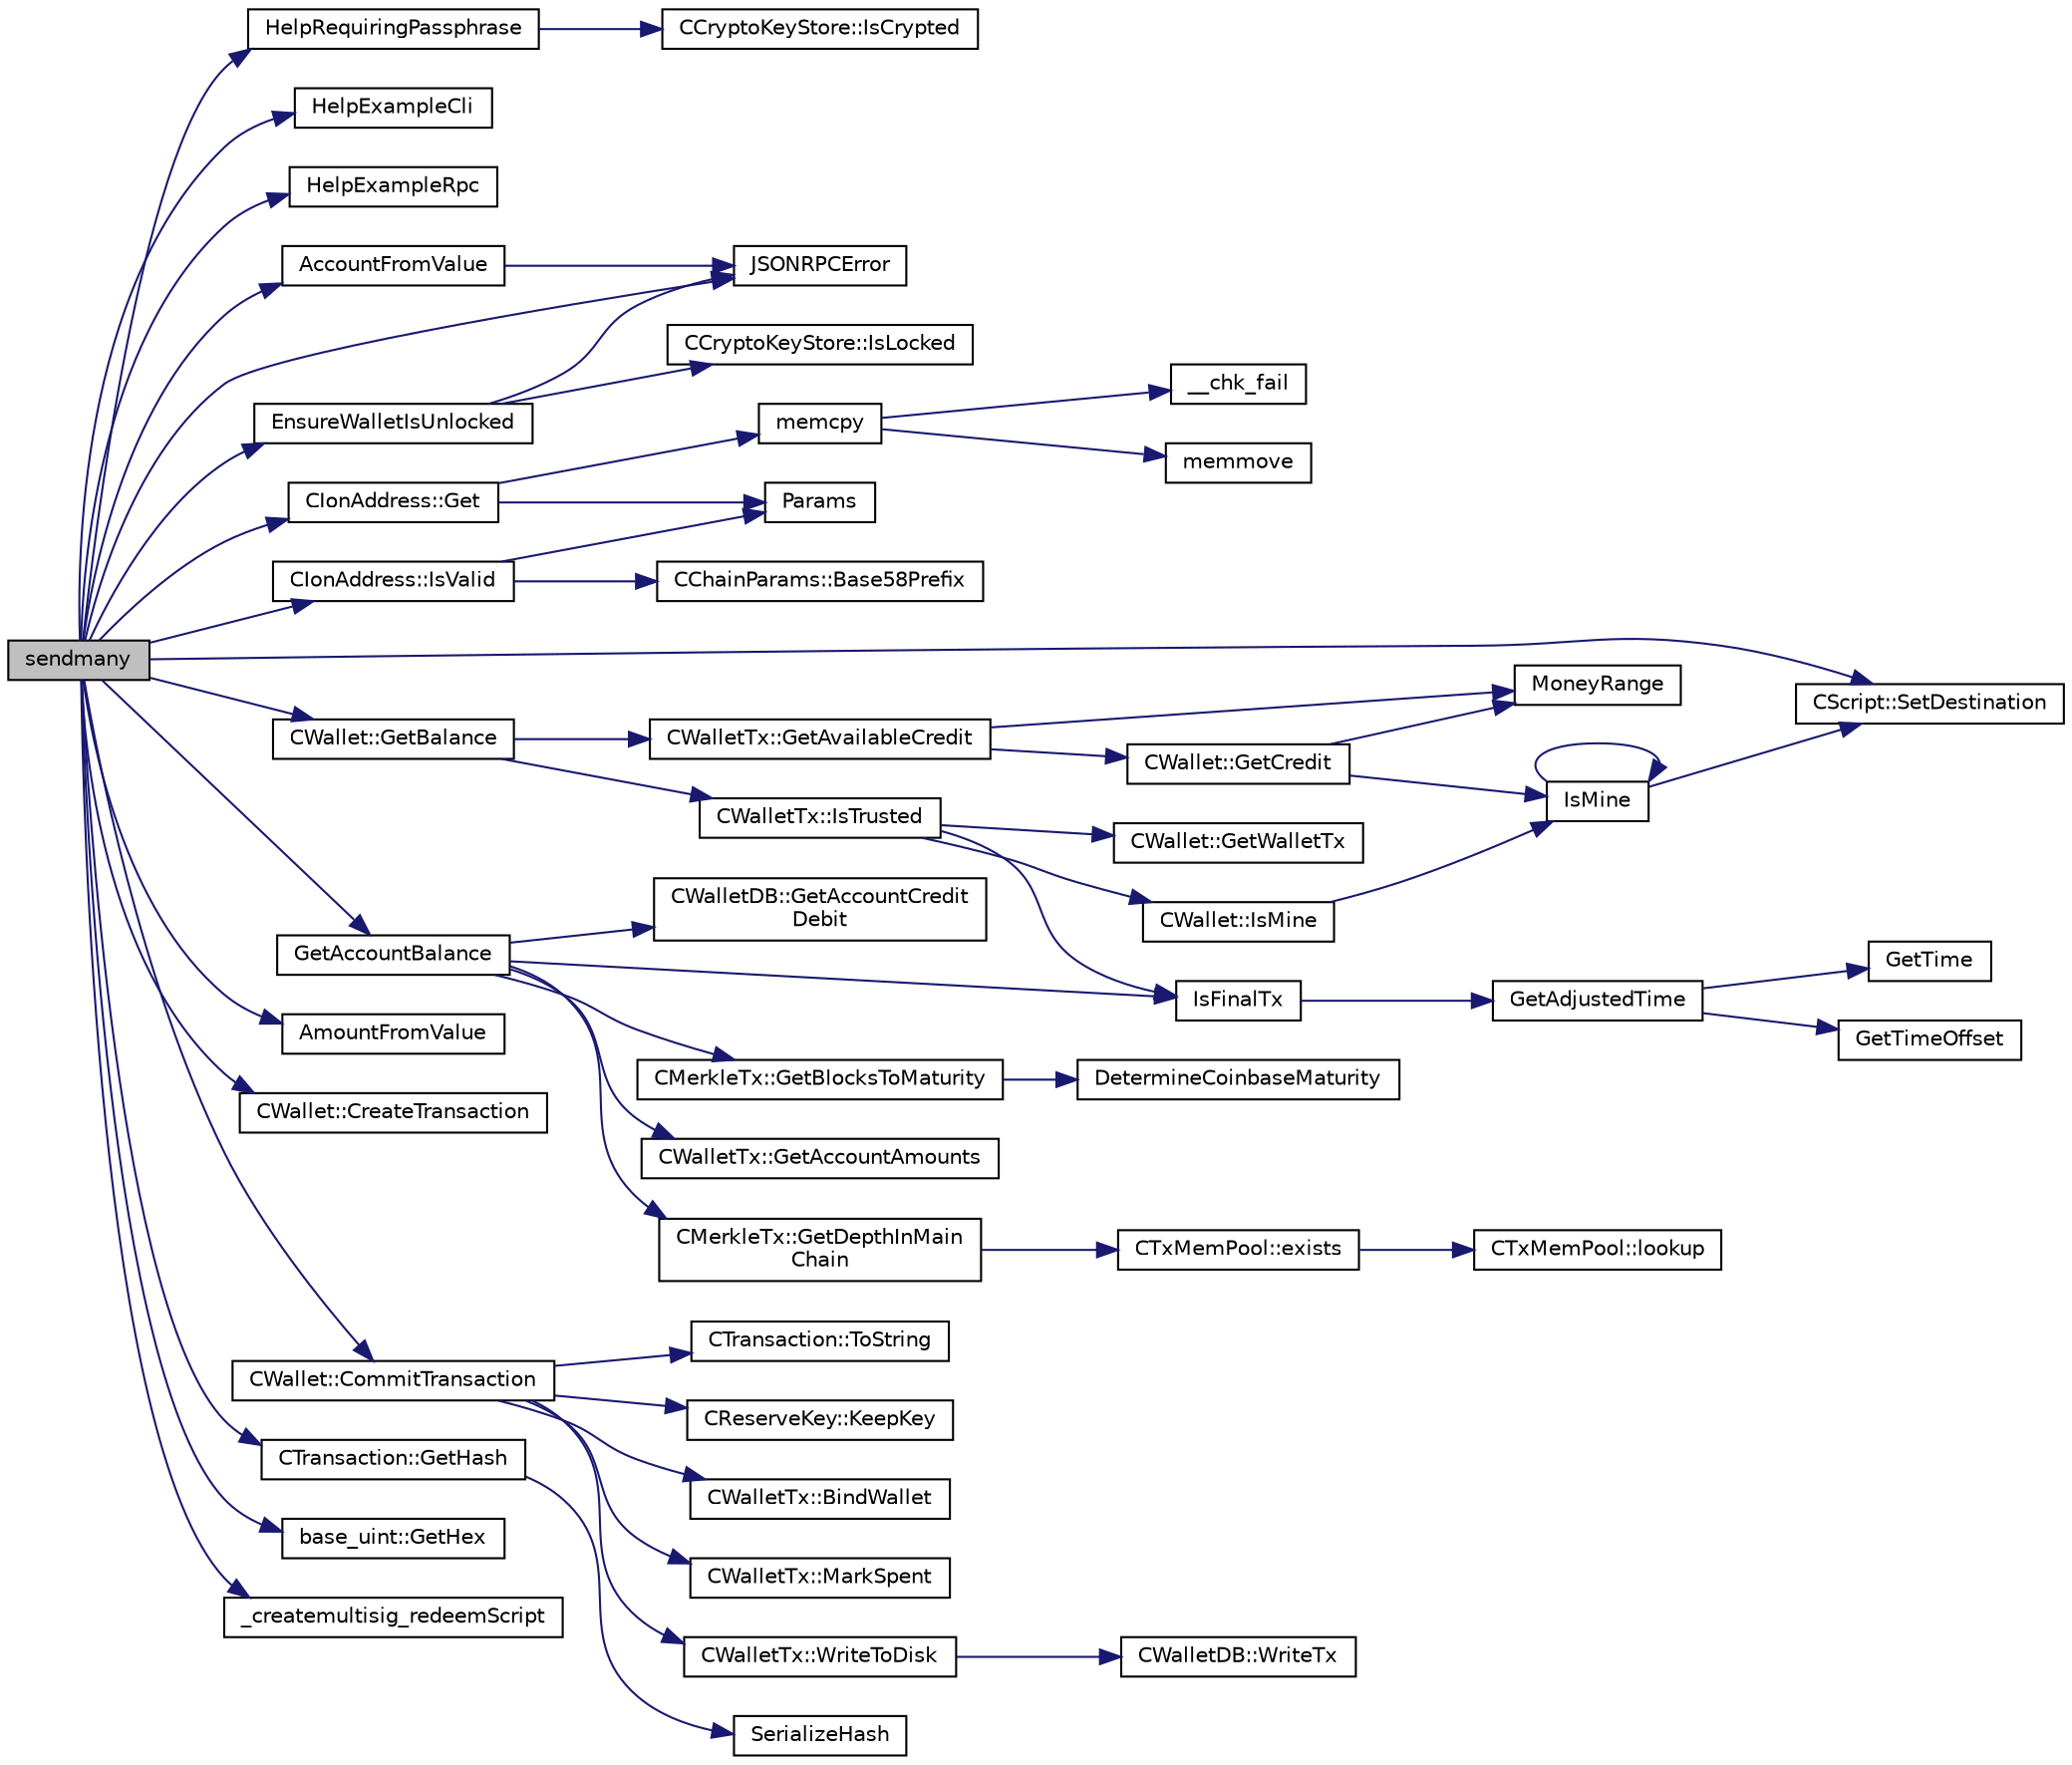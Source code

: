 digraph "sendmany"
{
  edge [fontname="Helvetica",fontsize="10",labelfontname="Helvetica",labelfontsize="10"];
  node [fontname="Helvetica",fontsize="10",shape=record];
  rankdir="LR";
  Node861 [label="sendmany",height=0.2,width=0.4,color="black", fillcolor="grey75", style="filled", fontcolor="black"];
  Node861 -> Node862 [color="midnightblue",fontsize="10",style="solid",fontname="Helvetica"];
  Node862 [label="HelpRequiringPassphrase",height=0.2,width=0.4,color="black", fillcolor="white", style="filled",URL="$df/d1d/rpcwallet_8cpp.html#abcfbb0ad9335791f2832c01209b8f12d"];
  Node862 -> Node863 [color="midnightblue",fontsize="10",style="solid",fontname="Helvetica"];
  Node863 [label="CCryptoKeyStore::IsCrypted",height=0.2,width=0.4,color="black", fillcolor="white", style="filled",URL="$db/dad/class_c_crypto_key_store.html#acc8fed44366c98fb481333ca6e867088"];
  Node861 -> Node864 [color="midnightblue",fontsize="10",style="solid",fontname="Helvetica"];
  Node864 [label="HelpExampleCli",height=0.2,width=0.4,color="black", fillcolor="white", style="filled",URL="$d6/d76/rpcserver_8cpp.html#ac01ac6eab5467567ed0da106814e04ec"];
  Node861 -> Node865 [color="midnightblue",fontsize="10",style="solid",fontname="Helvetica"];
  Node865 [label="HelpExampleRpc",height=0.2,width=0.4,color="black", fillcolor="white", style="filled",URL="$d6/d76/rpcserver_8cpp.html#a06ea60e24e5a1053a14a11b1009bf9ef"];
  Node861 -> Node866 [color="midnightblue",fontsize="10",style="solid",fontname="Helvetica"];
  Node866 [label="AccountFromValue",height=0.2,width=0.4,color="black", fillcolor="white", style="filled",URL="$df/d1d/rpcwallet_8cpp.html#a3039648e370837eb1e7b4dc669f3ef0f"];
  Node866 -> Node867 [color="midnightblue",fontsize="10",style="solid",fontname="Helvetica"];
  Node867 [label="JSONRPCError",height=0.2,width=0.4,color="black", fillcolor="white", style="filled",URL="$d2/d30/rpcprotocol_8cpp.html#a17b1bb111ab339efc951929834766039"];
  Node861 -> Node868 [color="midnightblue",fontsize="10",style="solid",fontname="Helvetica"];
  Node868 [label="CIonAddress::IsValid",height=0.2,width=0.4,color="black", fillcolor="white", style="filled",URL="$d1/de4/class_c_ion_address.html#a93cb71370b938e7fad4a74c4b5775da6"];
  Node868 -> Node869 [color="midnightblue",fontsize="10",style="solid",fontname="Helvetica"];
  Node869 [label="Params",height=0.2,width=0.4,color="black", fillcolor="white", style="filled",URL="$df/dbf/chainparams_8cpp.html#ace5c5b706d71a324a417dd2db394fd4a",tooltip="Return the currently selected parameters. "];
  Node868 -> Node870 [color="midnightblue",fontsize="10",style="solid",fontname="Helvetica"];
  Node870 [label="CChainParams::Base58Prefix",height=0.2,width=0.4,color="black", fillcolor="white", style="filled",URL="$d1/d4f/class_c_chain_params.html#a103c58eca4a26a71201882b3ed6c4cb4"];
  Node861 -> Node867 [color="midnightblue",fontsize="10",style="solid",fontname="Helvetica"];
  Node861 -> Node871 [color="midnightblue",fontsize="10",style="solid",fontname="Helvetica"];
  Node871 [label="CScript::SetDestination",height=0.2,width=0.4,color="black", fillcolor="white", style="filled",URL="$d9/d4b/class_c_script.html#ad1b5a9077241aa06116040c4f1b7c31e"];
  Node861 -> Node872 [color="midnightblue",fontsize="10",style="solid",fontname="Helvetica"];
  Node872 [label="CIonAddress::Get",height=0.2,width=0.4,color="black", fillcolor="white", style="filled",URL="$d1/de4/class_c_ion_address.html#aa70f9899f0a3cf37e4a87483db5cf99d"];
  Node872 -> Node873 [color="midnightblue",fontsize="10",style="solid",fontname="Helvetica"];
  Node873 [label="memcpy",height=0.2,width=0.4,color="black", fillcolor="white", style="filled",URL="$d5/d9f/glibc__compat_8cpp.html#a0f46826ab0466591e136db24394923cf"];
  Node873 -> Node874 [color="midnightblue",fontsize="10",style="solid",fontname="Helvetica"];
  Node874 [label="memmove",height=0.2,width=0.4,color="black", fillcolor="white", style="filled",URL="$d5/d9f/glibc__compat_8cpp.html#a9778d49e9029dd75bc53ecbbf9f5e9a1"];
  Node873 -> Node875 [color="midnightblue",fontsize="10",style="solid",fontname="Helvetica"];
  Node875 [label="__chk_fail",height=0.2,width=0.4,color="black", fillcolor="white", style="filled",URL="$d5/d9f/glibc__compat_8cpp.html#a424ac71631da5ada2976630ff67051d1"];
  Node872 -> Node869 [color="midnightblue",fontsize="10",style="solid",fontname="Helvetica"];
  Node861 -> Node876 [color="midnightblue",fontsize="10",style="solid",fontname="Helvetica"];
  Node876 [label="AmountFromValue",height=0.2,width=0.4,color="black", fillcolor="white", style="filled",URL="$d6/d76/rpcserver_8cpp.html#a24a3c6bbc75f2c852a8e7a00df4b2970"];
  Node861 -> Node877 [color="midnightblue",fontsize="10",style="solid",fontname="Helvetica"];
  Node877 [label="EnsureWalletIsUnlocked",height=0.2,width=0.4,color="black", fillcolor="white", style="filled",URL="$df/d1d/rpcwallet_8cpp.html#a8f837f6d506b9719cef93188db00fd3c"];
  Node877 -> Node878 [color="midnightblue",fontsize="10",style="solid",fontname="Helvetica"];
  Node878 [label="CCryptoKeyStore::IsLocked",height=0.2,width=0.4,color="black", fillcolor="white", style="filled",URL="$db/dad/class_c_crypto_key_store.html#a52919fa284a3aa10f1b4bd6018b6dbee"];
  Node877 -> Node867 [color="midnightblue",fontsize="10",style="solid",fontname="Helvetica"];
  Node861 -> Node879 [color="midnightblue",fontsize="10",style="solid",fontname="Helvetica"];
  Node879 [label="GetAccountBalance",height=0.2,width=0.4,color="black", fillcolor="white", style="filled",URL="$df/d1d/rpcwallet_8cpp.html#a02d239cd69692dab8bbb33eb0010de1b"];
  Node879 -> Node880 [color="midnightblue",fontsize="10",style="solid",fontname="Helvetica"];
  Node880 [label="IsFinalTx",height=0.2,width=0.4,color="black", fillcolor="white", style="filled",URL="$df/d0a/main_8cpp.html#adc332cd7ac94e639bb4239618341be19"];
  Node880 -> Node881 [color="midnightblue",fontsize="10",style="solid",fontname="Helvetica"];
  Node881 [label="GetAdjustedTime",height=0.2,width=0.4,color="black", fillcolor="white", style="filled",URL="$df/d2d/util_8cpp.html#a09f81b9c7650f898cf3cf305b87547e6"];
  Node881 -> Node882 [color="midnightblue",fontsize="10",style="solid",fontname="Helvetica"];
  Node882 [label="GetTime",height=0.2,width=0.4,color="black", fillcolor="white", style="filled",URL="$df/d2d/util_8cpp.html#a46fac5fba8ba905b5f9acb364f5d8c6f"];
  Node881 -> Node883 [color="midnightblue",fontsize="10",style="solid",fontname="Helvetica"];
  Node883 [label="GetTimeOffset",height=0.2,width=0.4,color="black", fillcolor="white", style="filled",URL="$df/d2d/util_8cpp.html#a50ca5344c75631267633f15cfe5e983e"];
  Node879 -> Node884 [color="midnightblue",fontsize="10",style="solid",fontname="Helvetica"];
  Node884 [label="CMerkleTx::GetBlocksToMaturity",height=0.2,width=0.4,color="black", fillcolor="white", style="filled",URL="$d1/dff/class_c_merkle_tx.html#a69ebd437f7b44169659c3527fe73b6ab"];
  Node884 -> Node885 [color="midnightblue",fontsize="10",style="solid",fontname="Helvetica"];
  Node885 [label="DetermineCoinbaseMaturity",height=0.2,width=0.4,color="black", fillcolor="white", style="filled",URL="$d1/d08/proofs_8cpp.html#a97478c8207cae73889a6b1fbbc3c67e3",tooltip="Determine Coinbase Maturity (generally not a good idea - done so to increase speed) ..."];
  Node879 -> Node886 [color="midnightblue",fontsize="10",style="solid",fontname="Helvetica"];
  Node886 [label="CMerkleTx::GetDepthInMain\lChain",height=0.2,width=0.4,color="black", fillcolor="white", style="filled",URL="$d1/dff/class_c_merkle_tx.html#a887a9f1a0b7fc64b43e42cec76b38ef9"];
  Node886 -> Node887 [color="midnightblue",fontsize="10",style="solid",fontname="Helvetica"];
  Node887 [label="CTxMemPool::exists",height=0.2,width=0.4,color="black", fillcolor="white", style="filled",URL="$db/d98/class_c_tx_mem_pool.html#a8b7a13b5289ab839d4460f41a7da9789"];
  Node887 -> Node888 [color="midnightblue",fontsize="10",style="solid",fontname="Helvetica"];
  Node888 [label="CTxMemPool::lookup",height=0.2,width=0.4,color="black", fillcolor="white", style="filled",URL="$db/d98/class_c_tx_mem_pool.html#ad6d9966cdeb4b6586f7186e709b4e77e"];
  Node879 -> Node889 [color="midnightblue",fontsize="10",style="solid",fontname="Helvetica"];
  Node889 [label="CWalletTx::GetAccountAmounts",height=0.2,width=0.4,color="black", fillcolor="white", style="filled",URL="$d6/d53/class_c_wallet_tx.html#ad74c232cc8983a1c032f2163751695ed"];
  Node879 -> Node890 [color="midnightblue",fontsize="10",style="solid",fontname="Helvetica"];
  Node890 [label="CWalletDB::GetAccountCredit\lDebit",height=0.2,width=0.4,color="black", fillcolor="white", style="filled",URL="$d4/d90/class_c_wallet_d_b.html#a7b853e605ddba528896e60c766b59075"];
  Node861 -> Node891 [color="midnightblue",fontsize="10",style="solid",fontname="Helvetica"];
  Node891 [label="CWallet::CreateTransaction",height=0.2,width=0.4,color="black", fillcolor="white", style="filled",URL="$d2/de5/class_c_wallet.html#ad4f28aa4693c0d77a902b3b18de73d32"];
  Node861 -> Node892 [color="midnightblue",fontsize="10",style="solid",fontname="Helvetica"];
  Node892 [label="CWallet::GetBalance",height=0.2,width=0.4,color="black", fillcolor="white", style="filled",URL="$d2/de5/class_c_wallet.html#aa6522c2833bc0a84d216cf102b51ba05"];
  Node892 -> Node893 [color="midnightblue",fontsize="10",style="solid",fontname="Helvetica"];
  Node893 [label="CWalletTx::IsTrusted",height=0.2,width=0.4,color="black", fillcolor="white", style="filled",URL="$d6/d53/class_c_wallet_tx.html#a71efb0d5b5def8ae00a1d74b8741bfcb"];
  Node893 -> Node880 [color="midnightblue",fontsize="10",style="solid",fontname="Helvetica"];
  Node893 -> Node894 [color="midnightblue",fontsize="10",style="solid",fontname="Helvetica"];
  Node894 [label="CWallet::GetWalletTx",height=0.2,width=0.4,color="black", fillcolor="white", style="filled",URL="$d2/de5/class_c_wallet.html#ac496716bb889a5934fa27398aeb2330a"];
  Node893 -> Node895 [color="midnightblue",fontsize="10",style="solid",fontname="Helvetica"];
  Node895 [label="CWallet::IsMine",height=0.2,width=0.4,color="black", fillcolor="white", style="filled",URL="$d2/de5/class_c_wallet.html#a4eada57edc1c443564b8cc9b853d955c"];
  Node895 -> Node896 [color="midnightblue",fontsize="10",style="solid",fontname="Helvetica"];
  Node896 [label="IsMine",height=0.2,width=0.4,color="black", fillcolor="white", style="filled",URL="$dd/d0f/script_8cpp.html#adc59cf67d903c1ba1ef225561b85bfce"];
  Node896 -> Node871 [color="midnightblue",fontsize="10",style="solid",fontname="Helvetica"];
  Node896 -> Node896 [color="midnightblue",fontsize="10",style="solid",fontname="Helvetica"];
  Node892 -> Node897 [color="midnightblue",fontsize="10",style="solid",fontname="Helvetica"];
  Node897 [label="CWalletTx::GetAvailableCredit",height=0.2,width=0.4,color="black", fillcolor="white", style="filled",URL="$d6/d53/class_c_wallet_tx.html#af3c82ba365c720dd3d929b86bf432ef6"];
  Node897 -> Node898 [color="midnightblue",fontsize="10",style="solid",fontname="Helvetica"];
  Node898 [label="CWallet::GetCredit",height=0.2,width=0.4,color="black", fillcolor="white", style="filled",URL="$d2/de5/class_c_wallet.html#aa60b69c7d4ea6063ed83b13d7c6fe695"];
  Node898 -> Node899 [color="midnightblue",fontsize="10",style="solid",fontname="Helvetica"];
  Node899 [label="MoneyRange",height=0.2,width=0.4,color="black", fillcolor="white", style="filled",URL="$dd/d2f/amount_8h.html#a12db56a9a1c931941f0943ecbb278aae"];
  Node898 -> Node896 [color="midnightblue",fontsize="10",style="solid",fontname="Helvetica"];
  Node897 -> Node899 [color="midnightblue",fontsize="10",style="solid",fontname="Helvetica"];
  Node861 -> Node900 [color="midnightblue",fontsize="10",style="solid",fontname="Helvetica"];
  Node900 [label="CWallet::CommitTransaction",height=0.2,width=0.4,color="black", fillcolor="white", style="filled",URL="$d2/de5/class_c_wallet.html#aa13fbeaebd271f910a54cc5b82d73fde"];
  Node900 -> Node901 [color="midnightblue",fontsize="10",style="solid",fontname="Helvetica"];
  Node901 [label="CTransaction::ToString",height=0.2,width=0.4,color="black", fillcolor="white", style="filled",URL="$df/d43/class_c_transaction.html#a80370923c3ac828de68919295d5d0659"];
  Node900 -> Node902 [color="midnightblue",fontsize="10",style="solid",fontname="Helvetica"];
  Node902 [label="CReserveKey::KeepKey",height=0.2,width=0.4,color="black", fillcolor="white", style="filled",URL="$d3/d65/class_c_reserve_key.html#a493d06f41ca9571f2a42c8581a3952d8"];
  Node900 -> Node903 [color="midnightblue",fontsize="10",style="solid",fontname="Helvetica"];
  Node903 [label="CWalletTx::BindWallet",height=0.2,width=0.4,color="black", fillcolor="white", style="filled",URL="$d6/d53/class_c_wallet_tx.html#ab0ee7347584bff886dc24b9f63ff023c"];
  Node900 -> Node904 [color="midnightblue",fontsize="10",style="solid",fontname="Helvetica"];
  Node904 [label="CWalletTx::MarkSpent",height=0.2,width=0.4,color="black", fillcolor="white", style="filled",URL="$d6/d53/class_c_wallet_tx.html#af2fc13459e324ad2b3f7c9914d86e7c8"];
  Node900 -> Node905 [color="midnightblue",fontsize="10",style="solid",fontname="Helvetica"];
  Node905 [label="CWalletTx::WriteToDisk",height=0.2,width=0.4,color="black", fillcolor="white", style="filled",URL="$d6/d53/class_c_wallet_tx.html#ada0e71d717dd360faf047de54eef4942"];
  Node905 -> Node906 [color="midnightblue",fontsize="10",style="solid",fontname="Helvetica"];
  Node906 [label="CWalletDB::WriteTx",height=0.2,width=0.4,color="black", fillcolor="white", style="filled",URL="$d4/d90/class_c_wallet_d_b.html#a76d2ca02898221ab66df5d5f7491164e"];
  Node861 -> Node907 [color="midnightblue",fontsize="10",style="solid",fontname="Helvetica"];
  Node907 [label="CTransaction::GetHash",height=0.2,width=0.4,color="black", fillcolor="white", style="filled",URL="$df/d43/class_c_transaction.html#a0b46d80e82ca324e82c2ce3fc1492bfa"];
  Node907 -> Node908 [color="midnightblue",fontsize="10",style="solid",fontname="Helvetica"];
  Node908 [label="SerializeHash",height=0.2,width=0.4,color="black", fillcolor="white", style="filled",URL="$db/dfb/hash_8h.html#a6de694e43f17c62025c6883965b65e63"];
  Node861 -> Node909 [color="midnightblue",fontsize="10",style="solid",fontname="Helvetica"];
  Node909 [label="base_uint::GetHex",height=0.2,width=0.4,color="black", fillcolor="white", style="filled",URL="$da/df7/classbase__uint.html#ae5e7b7481de91ebead20eebd5d685441"];
  Node861 -> Node910 [color="midnightblue",fontsize="10",style="solid",fontname="Helvetica"];
  Node910 [label="_createmultisig_redeemScript",height=0.2,width=0.4,color="black", fillcolor="white", style="filled",URL="$df/d1d/rpcwallet_8cpp.html#aa9b91e060b2d18fffb3b57a679441e68"];
}
